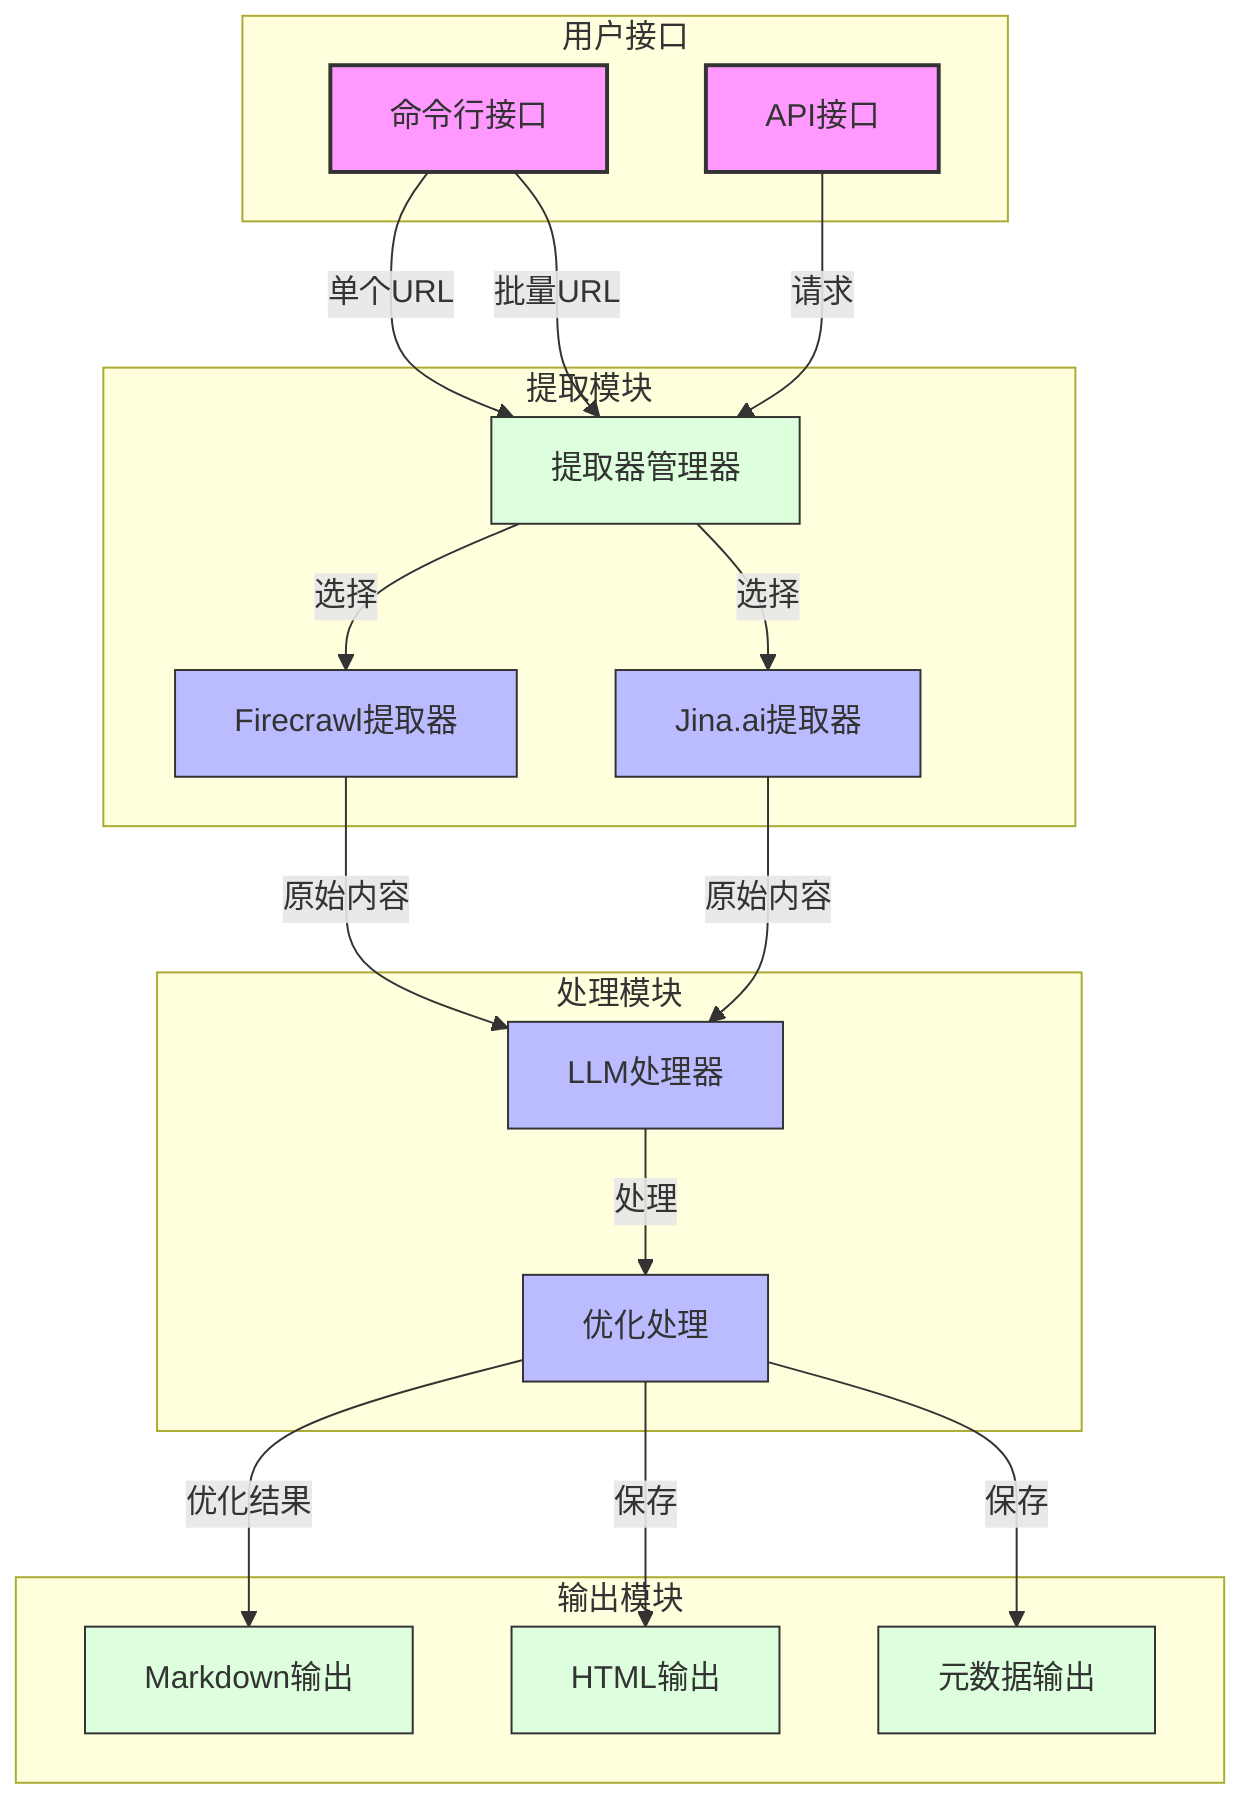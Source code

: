 graph TD
    subgraph 用户接口
        CLI[命令行接口]
        API[API接口]
    end

    subgraph 提取模块
        EM[提取器管理器]
        FE[Firecrawl提取器]
        JE[Jina.ai提取器]
    end

    subgraph 处理模块
        LLM[LLM处理器]
        OP[优化处理]
    end

    subgraph 输出模块
        MD[Markdown输出]
        HTML[HTML输出]
        META[元数据输出]
    end

    CLI -->|单个URL| EM
    CLI -->|批量URL| EM
    API -->|请求| EM
    
    EM -->|选择| FE
    EM -->|选择| JE
    
    FE -->|原始内容| LLM
    JE -->|原始内容| LLM
    
    LLM -->|处理| OP
    
    OP -->|优化结果| MD
    OP -->|保存| HTML
    OP -->|保存| META
    
    classDef primary fill:#f9f,stroke:#333,stroke-width:2px
    classDef secondary fill:#bbf,stroke:#333,stroke-width:1px
    classDef module fill:#dfd,stroke:#333,stroke-width:1px
    
    class CLI,API primary
    class FE,JE,LLM,OP secondary
    class EM,MD,HTML,META module